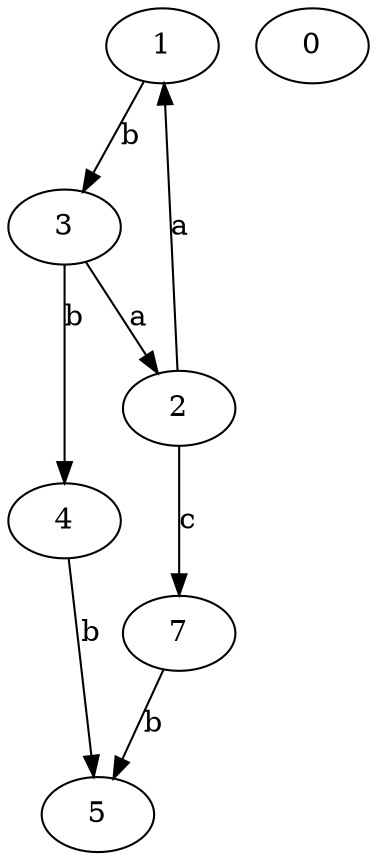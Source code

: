 strict digraph  {
1;
2;
3;
4;
5;
0;
7;
1 -> 3  [label=b];
2 -> 1  [label=a];
2 -> 7  [label=c];
3 -> 2  [label=a];
3 -> 4  [label=b];
4 -> 5  [label=b];
7 -> 5  [label=b];
}
